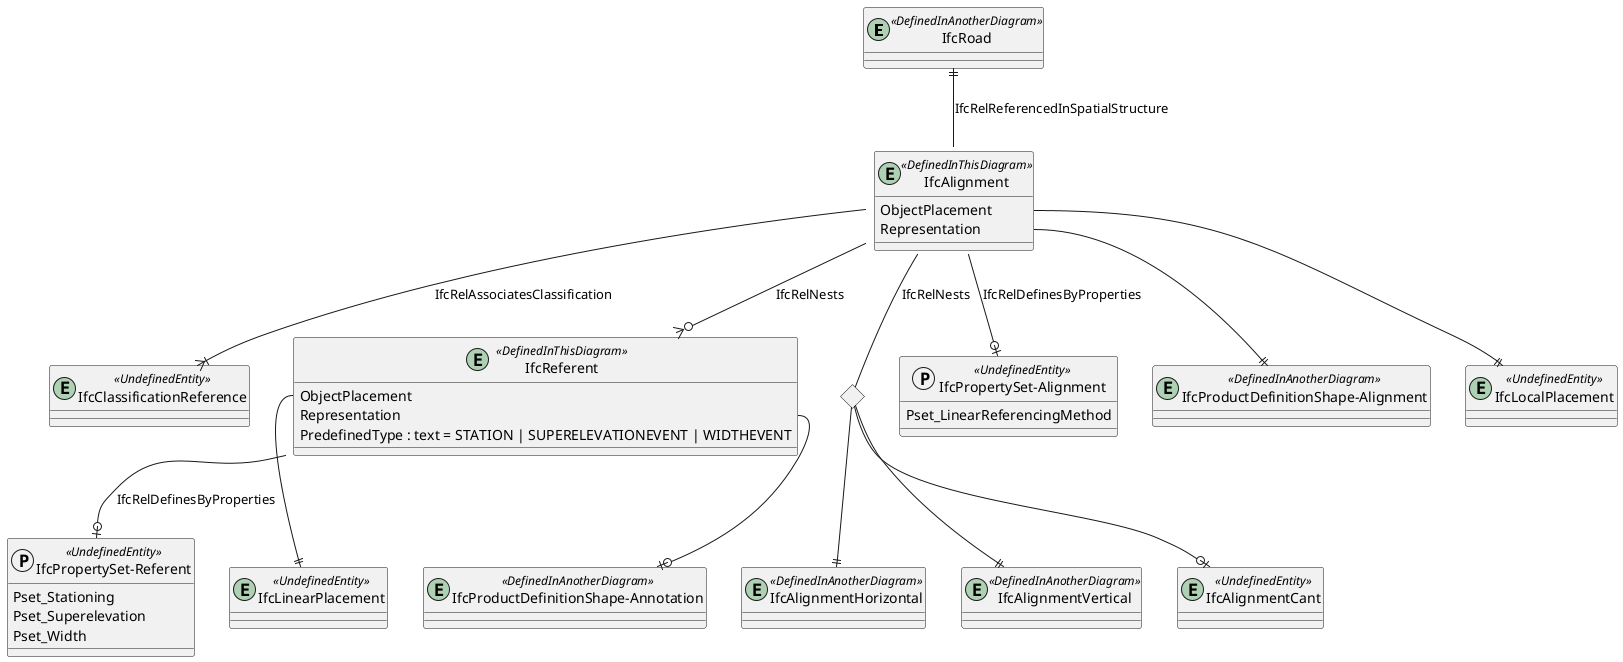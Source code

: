 @startuml 

entity IfcRoad <<DefinedInAnotherDiagram>>

entity IfcAlignment <<DefinedInThisDiagram>>
{
    ObjectPlacement
    Representation
}

entity IfcProductDefinitionShape-Alignment <<DefinedInAnotherDiagram>>
IfcAlignment::Representation--||"IfcProductDefinitionShape-Alignment" 

entity IfcLocalPlacement <<UndefinedEntity>>
IfcAlignment::ObjectPlacement--||IfcLocalPlacement

entity IfcClassificationReference <<UndefinedEntity>>
IfcAlignment --|{ IfcClassificationReference : IfcRelAssociatesClassification

entity IfcReferent <<DefinedInThisDiagram>>
{
    ObjectPlacement
    Representation
	PredefinedType : text = STATION | SUPERELEVATIONEVENT | WIDTHEVENT
}

entity IfcProductDefinitionShape-Annotation <<DefinedInAnotherDiagram>>
IfcReferent::Representation--o|"IfcProductDefinitionShape-Annotation" 

entity IfcLinearPlacement <<UndefinedEntity>>

IfcReferent::ObjectPlacement--||IfcLinearPlacement

IfcAlignment --o{ IfcReferent : IfcRelNests

entity IfcAlignmentHorizontal <<DefinedInAnotherDiagram>>
entity IfcAlignmentVertical <<DefinedInAnotherDiagram>>
entity IfcAlignmentCant <<UndefinedEntity>>

<> sequence
IfcAlignment -- sequence : IfcRelNests
sequence --|| IfcAlignmentHorizontal
sequence --|| IfcAlignmentVertical
sequence --o|IfcAlignmentCant


IfcRoad||--IfcAlignment : IfcRelReferencedInSpatialStructure

protocol "IfcPropertySet-Alignment" <<UndefinedEntity>>
{
  Pset_LinearReferencingMethod
}
IfcAlignment --o| "IfcPropertySet-Alignment" : IfcRelDefinesByProperties

Protocol "IfcPropertySet-Referent" <<UndefinedEntity>>
{
  Pset_Stationing
  Pset_Superelevation
  Pset_Width
  
}
IfcReferent --o| "IfcPropertySet-Referent" : IfcRelDefinesByProperties

@enduml
